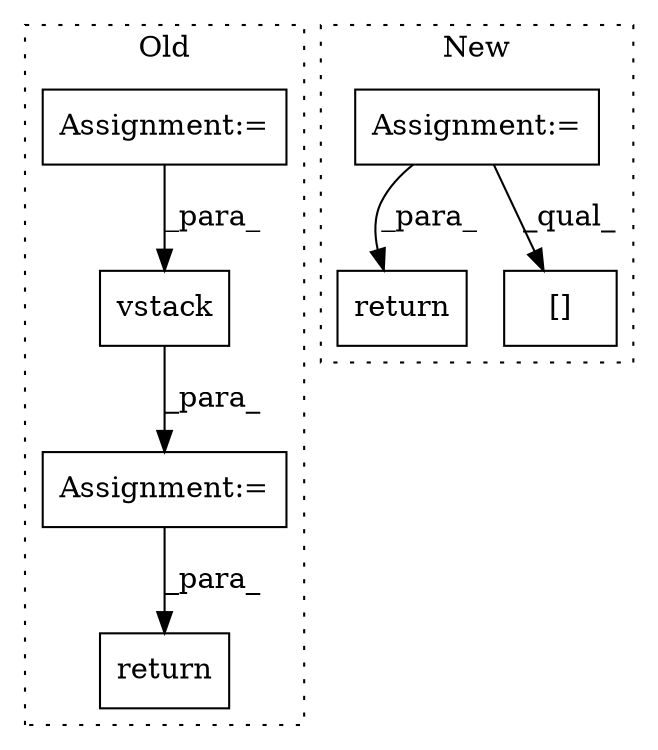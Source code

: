 digraph G {
subgraph cluster0 {
1 [label="vstack" a="32" s="4692,4716" l="7,1" shape="box"];
3 [label="return" a="41" s="4854" l="7" shape="box"];
4 [label="Assignment:=" a="7" s="4322" l="1" shape="box"];
5 [label="Assignment:=" a="7" s="4821" l="1" shape="box"];
label = "Old";
style="dotted";
}
subgraph cluster1 {
2 [label="return" a="41" s="4756" l="7" shape="box"];
6 [label="Assignment:=" a="7" s="4304" l="1" shape="box"];
7 [label="[]" a="2" s="4633,4690" l="27,2" shape="box"];
label = "New";
style="dotted";
}
1 -> 5 [label="_para_"];
4 -> 1 [label="_para_"];
5 -> 3 [label="_para_"];
6 -> 7 [label="_qual_"];
6 -> 2 [label="_para_"];
}